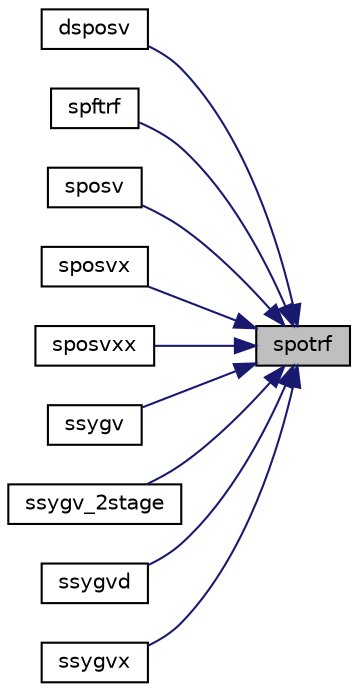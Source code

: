 digraph "spotrf"
{
 // LATEX_PDF_SIZE
  edge [fontname="Helvetica",fontsize="10",labelfontname="Helvetica",labelfontsize="10"];
  node [fontname="Helvetica",fontsize="10",shape=record];
  rankdir="RL";
  Node1 [label="spotrf",height=0.2,width=0.4,color="black", fillcolor="grey75", style="filled", fontcolor="black",tooltip="SPOTRF"];
  Node1 -> Node2 [dir="back",color="midnightblue",fontsize="10",style="solid",fontname="Helvetica"];
  Node2 [label="dsposv",height=0.2,width=0.4,color="black", fillcolor="white", style="filled",URL="$dsposv_8f.html#a91ea95252aad898ccba02b2ebd7eab22",tooltip="DSPOSV computes the solution to system of linear equations A * X = B for PO matrices"];
  Node1 -> Node3 [dir="back",color="midnightblue",fontsize="10",style="solid",fontname="Helvetica"];
  Node3 [label="spftrf",height=0.2,width=0.4,color="black", fillcolor="white", style="filled",URL="$spftrf_8f.html#a44e01ae9aa1a33f8cd390d0d4ff4217f",tooltip="SPFTRF"];
  Node1 -> Node4 [dir="back",color="midnightblue",fontsize="10",style="solid",fontname="Helvetica"];
  Node4 [label="sposv",height=0.2,width=0.4,color="black", fillcolor="white", style="filled",URL="$sposv_8f.html#ad46400c796afc8031a8c3ec5481af8c3",tooltip="SPOSV computes the solution to system of linear equations A * X = B for PO matrices"];
  Node1 -> Node5 [dir="back",color="midnightblue",fontsize="10",style="solid",fontname="Helvetica"];
  Node5 [label="sposvx",height=0.2,width=0.4,color="black", fillcolor="white", style="filled",URL="$sposvx_8f.html#a4c54383b53b5b6890439e6b6e874fb06",tooltip="SPOSVX computes the solution to system of linear equations A * X = B for PO matrices"];
  Node1 -> Node6 [dir="back",color="midnightblue",fontsize="10",style="solid",fontname="Helvetica"];
  Node6 [label="sposvxx",height=0.2,width=0.4,color="black", fillcolor="white", style="filled",URL="$sposvxx_8f.html#acbfa9b618a123b2a3d997f3533b9e044",tooltip="SPOSVXX computes the solution to system of linear equations A * X = B for PO matrices"];
  Node1 -> Node7 [dir="back",color="midnightblue",fontsize="10",style="solid",fontname="Helvetica"];
  Node7 [label="ssygv",height=0.2,width=0.4,color="black", fillcolor="white", style="filled",URL="$ssygv_8f.html#a0523956327948aae43173b964188e5a2",tooltip="SSYGV"];
  Node1 -> Node8 [dir="back",color="midnightblue",fontsize="10",style="solid",fontname="Helvetica"];
  Node8 [label="ssygv_2stage",height=0.2,width=0.4,color="black", fillcolor="white", style="filled",URL="$ssygv__2stage_8f.html#a6eaf17f1551477fc438915c8ada67abc",tooltip="SSYGV_2STAGE"];
  Node1 -> Node9 [dir="back",color="midnightblue",fontsize="10",style="solid",fontname="Helvetica"];
  Node9 [label="ssygvd",height=0.2,width=0.4,color="black", fillcolor="white", style="filled",URL="$ssygvd_8f.html#a728a73f9991d8490e62135c31c2017b8",tooltip="SSYGVD"];
  Node1 -> Node10 [dir="back",color="midnightblue",fontsize="10",style="solid",fontname="Helvetica"];
  Node10 [label="ssygvx",height=0.2,width=0.4,color="black", fillcolor="white", style="filled",URL="$ssygvx_8f.html#a29a3927f20cd9692c94ff14babe54ffa",tooltip="SSYGVX"];
}
